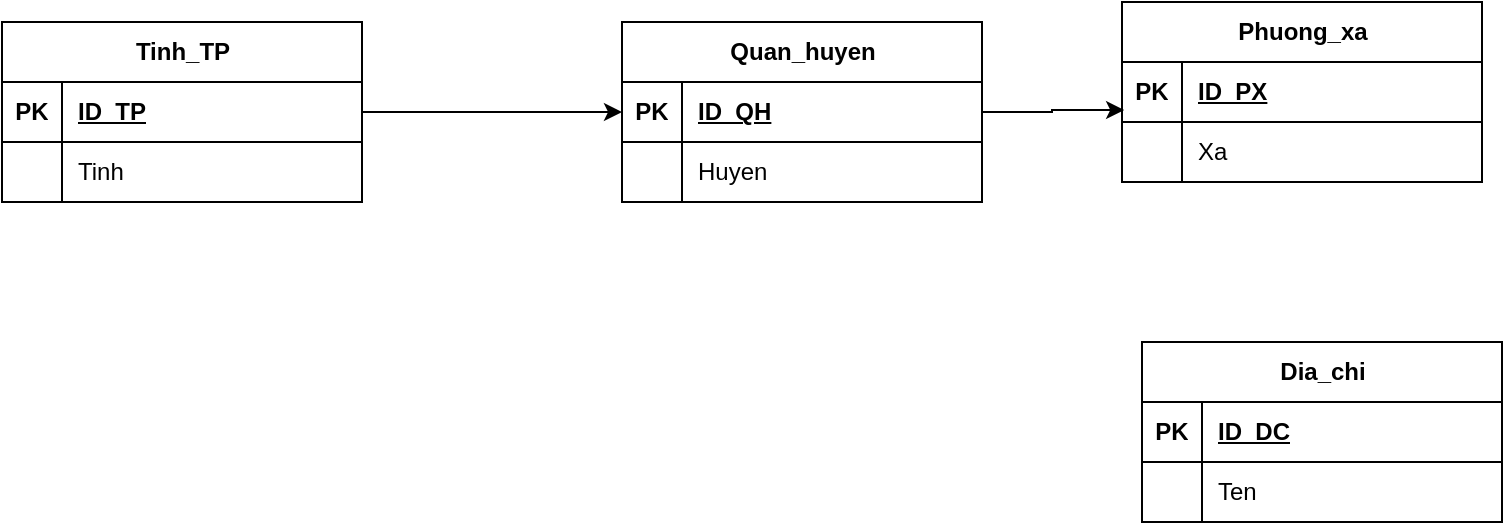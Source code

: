 <mxfile version="22.1.2" type="github">
  <diagram name="Page-1" id="1y7u34qfRqDlB2jmr71n">
    <mxGraphModel dx="1388" dy="633" grid="1" gridSize="10" guides="1" tooltips="1" connect="1" arrows="1" fold="1" page="1" pageScale="1" pageWidth="850" pageHeight="1100" math="0" shadow="0">
      <root>
        <mxCell id="0" />
        <mxCell id="1" parent="0" />
        <mxCell id="5cyNOTawbzc1zTMzaaCG-51" style="edgeStyle=orthogonalEdgeStyle;rounded=0;orthogonalLoop=1;jettySize=auto;html=1;entryX=0;entryY=0.5;entryDx=0;entryDy=0;" edge="1" parent="1" source="5cyNOTawbzc1zTMzaaCG-6" target="5cyNOTawbzc1zTMzaaCG-26">
          <mxGeometry relative="1" as="geometry" />
        </mxCell>
        <mxCell id="5cyNOTawbzc1zTMzaaCG-6" value="Tinh_TP" style="shape=table;startSize=30;container=1;collapsible=1;childLayout=tableLayout;fixedRows=1;rowLines=0;fontStyle=1;align=center;resizeLast=1;html=1;" vertex="1" parent="1">
          <mxGeometry x="50" y="70" width="180" height="90" as="geometry" />
        </mxCell>
        <mxCell id="5cyNOTawbzc1zTMzaaCG-7" value="" style="shape=tableRow;horizontal=0;startSize=0;swimlaneHead=0;swimlaneBody=0;fillColor=none;collapsible=0;dropTarget=0;points=[[0,0.5],[1,0.5]];portConstraint=eastwest;top=0;left=0;right=0;bottom=1;" vertex="1" parent="5cyNOTawbzc1zTMzaaCG-6">
          <mxGeometry y="30" width="180" height="30" as="geometry" />
        </mxCell>
        <mxCell id="5cyNOTawbzc1zTMzaaCG-8" value="PK" style="shape=partialRectangle;connectable=0;fillColor=none;top=0;left=0;bottom=0;right=0;fontStyle=1;overflow=hidden;whiteSpace=wrap;html=1;" vertex="1" parent="5cyNOTawbzc1zTMzaaCG-7">
          <mxGeometry width="30" height="30" as="geometry">
            <mxRectangle width="30" height="30" as="alternateBounds" />
          </mxGeometry>
        </mxCell>
        <mxCell id="5cyNOTawbzc1zTMzaaCG-9" value="ID_TP" style="shape=partialRectangle;connectable=0;fillColor=none;top=0;left=0;bottom=0;right=0;align=left;spacingLeft=6;fontStyle=5;overflow=hidden;whiteSpace=wrap;html=1;" vertex="1" parent="5cyNOTawbzc1zTMzaaCG-7">
          <mxGeometry x="30" width="150" height="30" as="geometry">
            <mxRectangle width="150" height="30" as="alternateBounds" />
          </mxGeometry>
        </mxCell>
        <mxCell id="5cyNOTawbzc1zTMzaaCG-10" value="" style="shape=tableRow;horizontal=0;startSize=0;swimlaneHead=0;swimlaneBody=0;fillColor=none;collapsible=0;dropTarget=0;points=[[0,0.5],[1,0.5]];portConstraint=eastwest;top=0;left=0;right=0;bottom=0;" vertex="1" parent="5cyNOTawbzc1zTMzaaCG-6">
          <mxGeometry y="60" width="180" height="30" as="geometry" />
        </mxCell>
        <mxCell id="5cyNOTawbzc1zTMzaaCG-11" value="" style="shape=partialRectangle;connectable=0;fillColor=none;top=0;left=0;bottom=0;right=0;editable=1;overflow=hidden;whiteSpace=wrap;html=1;" vertex="1" parent="5cyNOTawbzc1zTMzaaCG-10">
          <mxGeometry width="30" height="30" as="geometry">
            <mxRectangle width="30" height="30" as="alternateBounds" />
          </mxGeometry>
        </mxCell>
        <mxCell id="5cyNOTawbzc1zTMzaaCG-12" value="Tinh&lt;br&gt;" style="shape=partialRectangle;connectable=0;fillColor=none;top=0;left=0;bottom=0;right=0;align=left;spacingLeft=6;overflow=hidden;whiteSpace=wrap;html=1;" vertex="1" parent="5cyNOTawbzc1zTMzaaCG-10">
          <mxGeometry x="30" width="150" height="30" as="geometry">
            <mxRectangle width="150" height="30" as="alternateBounds" />
          </mxGeometry>
        </mxCell>
        <mxCell id="5cyNOTawbzc1zTMzaaCG-25" value="Quan_huyen" style="shape=table;startSize=30;container=1;collapsible=1;childLayout=tableLayout;fixedRows=1;rowLines=0;fontStyle=1;align=center;resizeLast=1;html=1;" vertex="1" parent="1">
          <mxGeometry x="360" y="70" width="180" height="90" as="geometry" />
        </mxCell>
        <mxCell id="5cyNOTawbzc1zTMzaaCG-26" value="" style="shape=tableRow;horizontal=0;startSize=0;swimlaneHead=0;swimlaneBody=0;fillColor=none;collapsible=0;dropTarget=0;points=[[0,0.5],[1,0.5]];portConstraint=eastwest;top=0;left=0;right=0;bottom=1;" vertex="1" parent="5cyNOTawbzc1zTMzaaCG-25">
          <mxGeometry y="30" width="180" height="30" as="geometry" />
        </mxCell>
        <mxCell id="5cyNOTawbzc1zTMzaaCG-27" value="PK" style="shape=partialRectangle;connectable=0;fillColor=none;top=0;left=0;bottom=0;right=0;fontStyle=1;overflow=hidden;whiteSpace=wrap;html=1;" vertex="1" parent="5cyNOTawbzc1zTMzaaCG-26">
          <mxGeometry width="30" height="30" as="geometry">
            <mxRectangle width="30" height="30" as="alternateBounds" />
          </mxGeometry>
        </mxCell>
        <mxCell id="5cyNOTawbzc1zTMzaaCG-28" value="ID_QH" style="shape=partialRectangle;connectable=0;fillColor=none;top=0;left=0;bottom=0;right=0;align=left;spacingLeft=6;fontStyle=5;overflow=hidden;whiteSpace=wrap;html=1;" vertex="1" parent="5cyNOTawbzc1zTMzaaCG-26">
          <mxGeometry x="30" width="150" height="30" as="geometry">
            <mxRectangle width="150" height="30" as="alternateBounds" />
          </mxGeometry>
        </mxCell>
        <mxCell id="5cyNOTawbzc1zTMzaaCG-29" value="" style="shape=tableRow;horizontal=0;startSize=0;swimlaneHead=0;swimlaneBody=0;fillColor=none;collapsible=0;dropTarget=0;points=[[0,0.5],[1,0.5]];portConstraint=eastwest;top=0;left=0;right=0;bottom=0;" vertex="1" parent="5cyNOTawbzc1zTMzaaCG-25">
          <mxGeometry y="60" width="180" height="30" as="geometry" />
        </mxCell>
        <mxCell id="5cyNOTawbzc1zTMzaaCG-30" value="" style="shape=partialRectangle;connectable=0;fillColor=none;top=0;left=0;bottom=0;right=0;editable=1;overflow=hidden;whiteSpace=wrap;html=1;" vertex="1" parent="5cyNOTawbzc1zTMzaaCG-29">
          <mxGeometry width="30" height="30" as="geometry">
            <mxRectangle width="30" height="30" as="alternateBounds" />
          </mxGeometry>
        </mxCell>
        <mxCell id="5cyNOTawbzc1zTMzaaCG-31" value="Huyen" style="shape=partialRectangle;connectable=0;fillColor=none;top=0;left=0;bottom=0;right=0;align=left;spacingLeft=6;overflow=hidden;whiteSpace=wrap;html=1;" vertex="1" parent="5cyNOTawbzc1zTMzaaCG-29">
          <mxGeometry x="30" width="150" height="30" as="geometry">
            <mxRectangle width="150" height="30" as="alternateBounds" />
          </mxGeometry>
        </mxCell>
        <mxCell id="5cyNOTawbzc1zTMzaaCG-38" value="Phuong_xa" style="shape=table;startSize=30;container=1;collapsible=1;childLayout=tableLayout;fixedRows=1;rowLines=0;fontStyle=1;align=center;resizeLast=1;html=1;" vertex="1" parent="1">
          <mxGeometry x="610" y="60" width="180" height="90" as="geometry" />
        </mxCell>
        <mxCell id="5cyNOTawbzc1zTMzaaCG-39" value="" style="shape=tableRow;horizontal=0;startSize=0;swimlaneHead=0;swimlaneBody=0;fillColor=none;collapsible=0;dropTarget=0;points=[[0,0.5],[1,0.5]];portConstraint=eastwest;top=0;left=0;right=0;bottom=1;" vertex="1" parent="5cyNOTawbzc1zTMzaaCG-38">
          <mxGeometry y="30" width="180" height="30" as="geometry" />
        </mxCell>
        <mxCell id="5cyNOTawbzc1zTMzaaCG-40" value="PK" style="shape=partialRectangle;connectable=0;fillColor=none;top=0;left=0;bottom=0;right=0;fontStyle=1;overflow=hidden;whiteSpace=wrap;html=1;" vertex="1" parent="5cyNOTawbzc1zTMzaaCG-39">
          <mxGeometry width="30" height="30" as="geometry">
            <mxRectangle width="30" height="30" as="alternateBounds" />
          </mxGeometry>
        </mxCell>
        <mxCell id="5cyNOTawbzc1zTMzaaCG-41" value="ID_PX" style="shape=partialRectangle;connectable=0;fillColor=none;top=0;left=0;bottom=0;right=0;align=left;spacingLeft=6;fontStyle=5;overflow=hidden;whiteSpace=wrap;html=1;" vertex="1" parent="5cyNOTawbzc1zTMzaaCG-39">
          <mxGeometry x="30" width="150" height="30" as="geometry">
            <mxRectangle width="150" height="30" as="alternateBounds" />
          </mxGeometry>
        </mxCell>
        <mxCell id="5cyNOTawbzc1zTMzaaCG-42" value="" style="shape=tableRow;horizontal=0;startSize=0;swimlaneHead=0;swimlaneBody=0;fillColor=none;collapsible=0;dropTarget=0;points=[[0,0.5],[1,0.5]];portConstraint=eastwest;top=0;left=0;right=0;bottom=0;" vertex="1" parent="5cyNOTawbzc1zTMzaaCG-38">
          <mxGeometry y="60" width="180" height="30" as="geometry" />
        </mxCell>
        <mxCell id="5cyNOTawbzc1zTMzaaCG-43" value="" style="shape=partialRectangle;connectable=0;fillColor=none;top=0;left=0;bottom=0;right=0;editable=1;overflow=hidden;whiteSpace=wrap;html=1;" vertex="1" parent="5cyNOTawbzc1zTMzaaCG-42">
          <mxGeometry width="30" height="30" as="geometry">
            <mxRectangle width="30" height="30" as="alternateBounds" />
          </mxGeometry>
        </mxCell>
        <mxCell id="5cyNOTawbzc1zTMzaaCG-44" value="Xa" style="shape=partialRectangle;connectable=0;fillColor=none;top=0;left=0;bottom=0;right=0;align=left;spacingLeft=6;overflow=hidden;whiteSpace=wrap;html=1;" vertex="1" parent="5cyNOTawbzc1zTMzaaCG-42">
          <mxGeometry x="30" width="150" height="30" as="geometry">
            <mxRectangle width="150" height="30" as="alternateBounds" />
          </mxGeometry>
        </mxCell>
        <mxCell id="5cyNOTawbzc1zTMzaaCG-52" style="edgeStyle=orthogonalEdgeStyle;rounded=0;orthogonalLoop=1;jettySize=auto;html=1;entryX=0.006;entryY=0.8;entryDx=0;entryDy=0;entryPerimeter=0;" edge="1" parent="1" source="5cyNOTawbzc1zTMzaaCG-25" target="5cyNOTawbzc1zTMzaaCG-39">
          <mxGeometry relative="1" as="geometry" />
        </mxCell>
        <mxCell id="5cyNOTawbzc1zTMzaaCG-53" value="Dia_chi" style="shape=table;startSize=30;container=1;collapsible=1;childLayout=tableLayout;fixedRows=1;rowLines=0;fontStyle=1;align=center;resizeLast=1;html=1;" vertex="1" parent="1">
          <mxGeometry x="620" y="230" width="180" height="90" as="geometry" />
        </mxCell>
        <mxCell id="5cyNOTawbzc1zTMzaaCG-54" value="" style="shape=tableRow;horizontal=0;startSize=0;swimlaneHead=0;swimlaneBody=0;fillColor=none;collapsible=0;dropTarget=0;points=[[0,0.5],[1,0.5]];portConstraint=eastwest;top=0;left=0;right=0;bottom=1;" vertex="1" parent="5cyNOTawbzc1zTMzaaCG-53">
          <mxGeometry y="30" width="180" height="30" as="geometry" />
        </mxCell>
        <mxCell id="5cyNOTawbzc1zTMzaaCG-55" value="PK" style="shape=partialRectangle;connectable=0;fillColor=none;top=0;left=0;bottom=0;right=0;fontStyle=1;overflow=hidden;whiteSpace=wrap;html=1;" vertex="1" parent="5cyNOTawbzc1zTMzaaCG-54">
          <mxGeometry width="30" height="30" as="geometry">
            <mxRectangle width="30" height="30" as="alternateBounds" />
          </mxGeometry>
        </mxCell>
        <mxCell id="5cyNOTawbzc1zTMzaaCG-56" value="ID_DC" style="shape=partialRectangle;connectable=0;fillColor=none;top=0;left=0;bottom=0;right=0;align=left;spacingLeft=6;fontStyle=5;overflow=hidden;whiteSpace=wrap;html=1;" vertex="1" parent="5cyNOTawbzc1zTMzaaCG-54">
          <mxGeometry x="30" width="150" height="30" as="geometry">
            <mxRectangle width="150" height="30" as="alternateBounds" />
          </mxGeometry>
        </mxCell>
        <mxCell id="5cyNOTawbzc1zTMzaaCG-57" value="" style="shape=tableRow;horizontal=0;startSize=0;swimlaneHead=0;swimlaneBody=0;fillColor=none;collapsible=0;dropTarget=0;points=[[0,0.5],[1,0.5]];portConstraint=eastwest;top=0;left=0;right=0;bottom=0;" vertex="1" parent="5cyNOTawbzc1zTMzaaCG-53">
          <mxGeometry y="60" width="180" height="30" as="geometry" />
        </mxCell>
        <mxCell id="5cyNOTawbzc1zTMzaaCG-58" value="" style="shape=partialRectangle;connectable=0;fillColor=none;top=0;left=0;bottom=0;right=0;editable=1;overflow=hidden;whiteSpace=wrap;html=1;" vertex="1" parent="5cyNOTawbzc1zTMzaaCG-57">
          <mxGeometry width="30" height="30" as="geometry">
            <mxRectangle width="30" height="30" as="alternateBounds" />
          </mxGeometry>
        </mxCell>
        <mxCell id="5cyNOTawbzc1zTMzaaCG-59" value="Ten" style="shape=partialRectangle;connectable=0;fillColor=none;top=0;left=0;bottom=0;right=0;align=left;spacingLeft=6;overflow=hidden;whiteSpace=wrap;html=1;" vertex="1" parent="5cyNOTawbzc1zTMzaaCG-57">
          <mxGeometry x="30" width="150" height="30" as="geometry">
            <mxRectangle width="150" height="30" as="alternateBounds" />
          </mxGeometry>
        </mxCell>
      </root>
    </mxGraphModel>
  </diagram>
</mxfile>
